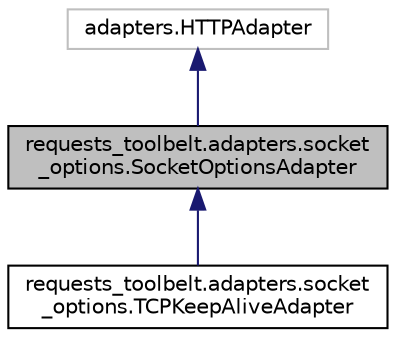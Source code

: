digraph "requests_toolbelt.adapters.socket_options.SocketOptionsAdapter"
{
 // LATEX_PDF_SIZE
  edge [fontname="Helvetica",fontsize="10",labelfontname="Helvetica",labelfontsize="10"];
  node [fontname="Helvetica",fontsize="10",shape=record];
  Node1 [label="requests_toolbelt.adapters.socket\l_options.SocketOptionsAdapter",height=0.2,width=0.4,color="black", fillcolor="grey75", style="filled", fontcolor="black",tooltip=" "];
  Node2 -> Node1 [dir="back",color="midnightblue",fontsize="10",style="solid",fontname="Helvetica"];
  Node2 [label="adapters.HTTPAdapter",height=0.2,width=0.4,color="grey75", fillcolor="white", style="filled",tooltip=" "];
  Node1 -> Node3 [dir="back",color="midnightblue",fontsize="10",style="solid",fontname="Helvetica"];
  Node3 [label="requests_toolbelt.adapters.socket\l_options.TCPKeepAliveAdapter",height=0.2,width=0.4,color="black", fillcolor="white", style="filled",URL="$classrequests__toolbelt_1_1adapters_1_1socket__options_1_1TCPKeepAliveAdapter.html",tooltip=" "];
}
